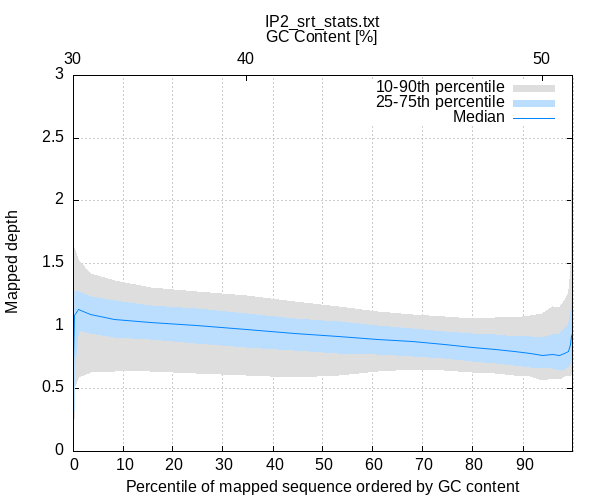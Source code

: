 
            set terminal png size 600,500 truecolor
            set output "IP2_srt_stats/gc-depth.png"
            set grid xtics ytics y2tics back lc rgb "#cccccc"
            set ylabel "Mapped depth"
            set xlabel "Percentile of mapped sequence ordered by GC content"
            set x2label "GC Content [%]"
            set title "IP2_srt_stats.txt" noenhanced
            set x2tics ("30" 0.064,"40" 34.607,"50" 93.863)
            set xtics nomirror
            set xrange [0.1:99.9]

            plot '-' using 1:2:3 with filledcurve lt 1 lc rgb "#dedede" t '10-90th percentile' , \
                 '-' using 1:2:3 with filledcurve lt 1 lc rgb "#bbdeff" t '25-75th percentile' , \
                 '-' using 1:2 with lines lc rgb "#0084ff" t 'Median'
        0.002	0.000	0.002
0.003	0.002	0.002
0.004	0.002	0.002
0.005	0.005	0.005
0.005	0.007	0.007
0.009	0.002	0.002
0.012	0.002	0.002
0.013	0.005	0.005
0.018	0.002	0.007
0.018	0.010	0.010
0.031	0.002	0.005
0.033	0.005	0.005
0.043	0.002	0.010
0.047	0.005	0.715
0.064	0.002	0.018
0.070	0.005	2.145
0.081	0.002	2.142
0.116	0.005	1.340
0.315	0.512	1.620
1.119	0.592	1.525
3.543	0.627	1.423
8.355	0.637	1.362
15.529	0.640	1.308
24.753	0.623	1.280
34.607	0.610	1.242
44.343	0.587	1.197
53.027	0.610	1.158
60.822	0.635	1.120
67.832	0.658	1.095
74.265	0.645	1.075
79.840	0.632	1.060
84.551	0.625	1.067
88.389	0.605	1.067
91.403	0.595	1.082
93.863	0.567	1.100
95.813	0.585	1.155
97.264	0.575	1.148
98.310	0.595	1.202
99.031	0.598	1.263
99.470	0.603	1.410
99.734	0.615	1.572
99.856	0.663	2.620
99.916	0.582	2.765
99.945	0.788	6.222
99.963	0.735	9.005
99.977	0.005	7.405
99.985	0.030	18.425
99.988	5.545	23.200
99.992	1.173	18.610
99.996	1.102	19.632
99.999	8.167	34.080
100.000	0.002	0.002
end
0.002	0.000	0.002
0.003	0.002	0.002
0.004	0.002	0.002
0.005	0.005	0.005
0.005	0.007	0.007
0.009	0.002	0.002
0.012	0.002	0.002
0.013	0.005	0.005
0.018	0.002	0.002
0.018	0.010	0.010
0.031	0.002	0.002
0.033	0.005	0.005
0.043	0.002	0.010
0.047	0.005	0.207
0.064	0.002	0.010
0.070	0.005	0.463
0.081	0.002	0.850
0.116	0.010	1.158
0.315	0.637	1.278
1.119	0.965	1.278
3.543	0.942	1.235
8.355	0.913	1.202
15.529	0.895	1.168
24.753	0.863	1.138
34.607	0.832	1.105
44.343	0.805	1.065
53.027	0.785	1.035
60.822	0.770	1.008
67.832	0.757	0.983
74.265	0.740	0.960
79.840	0.717	0.942
84.551	0.702	0.935
88.389	0.688	0.920
91.403	0.673	0.915
93.863	0.660	0.910
95.813	0.660	0.933
97.264	0.650	0.940
98.310	0.658	0.978
99.031	0.675	1.010
99.470	0.700	1.097
99.734	0.730	1.165
99.856	0.783	1.283
99.916	0.815	1.438
99.945	0.877	2.178
99.963	1.140	2.165
99.977	0.962	4.520
99.985	0.775	14.185
99.988	5.545	13.962
99.992	1.173	11.248
99.996	1.102	12.460
99.999	8.167	19.130
100.000	0.002	0.002
end
0.002	0.000
0.003	0.002
0.004	0.002
0.005	0.005
0.005	0.007
0.009	0.002
0.012	0.002
0.013	0.005
0.018	0.002
0.018	0.010
0.031	0.002
0.033	0.005
0.043	0.002
0.047	0.005
0.064	0.002
0.070	0.007
0.081	0.020
0.116	0.720
0.315	1.082
1.119	1.130
3.543	1.092
8.355	1.055
15.529	1.030
24.753	1.005
34.607	0.975
44.343	0.942
53.027	0.915
60.822	0.897
67.832	0.875
74.265	0.855
79.840	0.832
84.551	0.812
88.389	0.798
91.403	0.780
93.863	0.767
95.813	0.772
97.264	0.765
98.310	0.785
99.031	0.800
99.470	0.850
99.734	0.915
99.856	0.945
99.916	1.053
99.945	1.222
99.963	1.607
99.977	1.770
99.985	3.010
99.988	5.620
99.992	4.720
99.996	1.393
99.999	9.417
100.000	0.002
end
